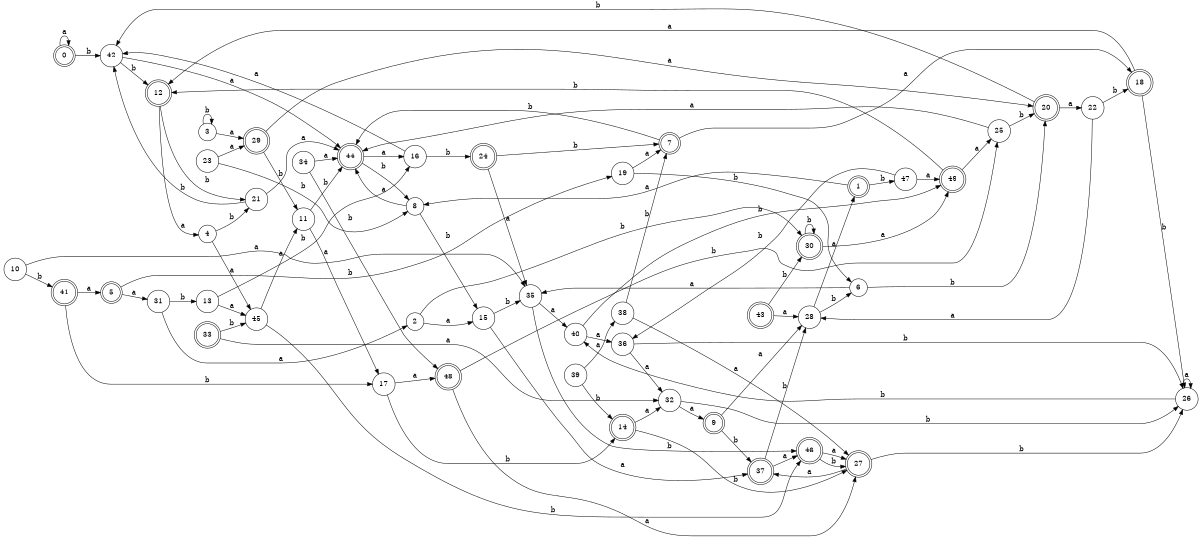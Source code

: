 digraph n40_4 {
__start0 [label="" shape="none"];

rankdir=LR;
size="8,5";

s0 [style="rounded,filled", color="black", fillcolor="white" shape="doublecircle", label="0"];
s1 [style="rounded,filled", color="black", fillcolor="white" shape="doublecircle", label="1"];
s2 [style="filled", color="black", fillcolor="white" shape="circle", label="2"];
s3 [style="filled", color="black", fillcolor="white" shape="circle", label="3"];
s4 [style="filled", color="black", fillcolor="white" shape="circle", label="4"];
s5 [style="rounded,filled", color="black", fillcolor="white" shape="doublecircle", label="5"];
s6 [style="filled", color="black", fillcolor="white" shape="circle", label="6"];
s7 [style="rounded,filled", color="black", fillcolor="white" shape="doublecircle", label="7"];
s8 [style="filled", color="black", fillcolor="white" shape="circle", label="8"];
s9 [style="rounded,filled", color="black", fillcolor="white" shape="doublecircle", label="9"];
s10 [style="filled", color="black", fillcolor="white" shape="circle", label="10"];
s11 [style="filled", color="black", fillcolor="white" shape="circle", label="11"];
s12 [style="rounded,filled", color="black", fillcolor="white" shape="doublecircle", label="12"];
s13 [style="filled", color="black", fillcolor="white" shape="circle", label="13"];
s14 [style="rounded,filled", color="black", fillcolor="white" shape="doublecircle", label="14"];
s15 [style="filled", color="black", fillcolor="white" shape="circle", label="15"];
s16 [style="filled", color="black", fillcolor="white" shape="circle", label="16"];
s17 [style="filled", color="black", fillcolor="white" shape="circle", label="17"];
s18 [style="rounded,filled", color="black", fillcolor="white" shape="doublecircle", label="18"];
s19 [style="filled", color="black", fillcolor="white" shape="circle", label="19"];
s20 [style="rounded,filled", color="black", fillcolor="white" shape="doublecircle", label="20"];
s21 [style="filled", color="black", fillcolor="white" shape="circle", label="21"];
s22 [style="filled", color="black", fillcolor="white" shape="circle", label="22"];
s23 [style="filled", color="black", fillcolor="white" shape="circle", label="23"];
s24 [style="rounded,filled", color="black", fillcolor="white" shape="doublecircle", label="24"];
s25 [style="filled", color="black", fillcolor="white" shape="circle", label="25"];
s26 [style="filled", color="black", fillcolor="white" shape="circle", label="26"];
s27 [style="rounded,filled", color="black", fillcolor="white" shape="doublecircle", label="27"];
s28 [style="filled", color="black", fillcolor="white" shape="circle", label="28"];
s29 [style="rounded,filled", color="black", fillcolor="white" shape="doublecircle", label="29"];
s30 [style="rounded,filled", color="black", fillcolor="white" shape="doublecircle", label="30"];
s31 [style="filled", color="black", fillcolor="white" shape="circle", label="31"];
s32 [style="filled", color="black", fillcolor="white" shape="circle", label="32"];
s33 [style="rounded,filled", color="black", fillcolor="white" shape="doublecircle", label="33"];
s34 [style="filled", color="black", fillcolor="white" shape="circle", label="34"];
s35 [style="filled", color="black", fillcolor="white" shape="circle", label="35"];
s36 [style="filled", color="black", fillcolor="white" shape="circle", label="36"];
s37 [style="rounded,filled", color="black", fillcolor="white" shape="doublecircle", label="37"];
s38 [style="filled", color="black", fillcolor="white" shape="circle", label="38"];
s39 [style="filled", color="black", fillcolor="white" shape="circle", label="39"];
s40 [style="filled", color="black", fillcolor="white" shape="circle", label="40"];
s41 [style="rounded,filled", color="black", fillcolor="white" shape="doublecircle", label="41"];
s42 [style="filled", color="black", fillcolor="white" shape="circle", label="42"];
s43 [style="rounded,filled", color="black", fillcolor="white" shape="doublecircle", label="43"];
s44 [style="rounded,filled", color="black", fillcolor="white" shape="doublecircle", label="44"];
s45 [style="filled", color="black", fillcolor="white" shape="circle", label="45"];
s46 [style="rounded,filled", color="black", fillcolor="white" shape="doublecircle", label="46"];
s47 [style="filled", color="black", fillcolor="white" shape="circle", label="47"];
s48 [style="rounded,filled", color="black", fillcolor="white" shape="doublecircle", label="48"];
s49 [style="rounded,filled", color="black", fillcolor="white" shape="doublecircle", label="49"];
s0 -> s0 [label="a"];
s0 -> s42 [label="b"];
s1 -> s8 [label="a"];
s1 -> s47 [label="b"];
s2 -> s15 [label="a"];
s2 -> s30 [label="b"];
s3 -> s29 [label="a"];
s3 -> s3 [label="b"];
s4 -> s45 [label="a"];
s4 -> s21 [label="b"];
s5 -> s31 [label="a"];
s5 -> s19 [label="b"];
s6 -> s35 [label="a"];
s6 -> s20 [label="b"];
s7 -> s18 [label="a"];
s7 -> s44 [label="b"];
s8 -> s44 [label="a"];
s8 -> s15 [label="b"];
s9 -> s28 [label="a"];
s9 -> s37 [label="b"];
s10 -> s35 [label="a"];
s10 -> s41 [label="b"];
s11 -> s17 [label="a"];
s11 -> s44 [label="b"];
s12 -> s4 [label="a"];
s12 -> s21 [label="b"];
s13 -> s45 [label="a"];
s13 -> s16 [label="b"];
s14 -> s32 [label="a"];
s14 -> s27 [label="b"];
s15 -> s37 [label="a"];
s15 -> s35 [label="b"];
s16 -> s42 [label="a"];
s16 -> s24 [label="b"];
s17 -> s48 [label="a"];
s17 -> s14 [label="b"];
s18 -> s12 [label="a"];
s18 -> s26 [label="b"];
s19 -> s7 [label="a"];
s19 -> s6 [label="b"];
s20 -> s22 [label="a"];
s20 -> s42 [label="b"];
s21 -> s44 [label="a"];
s21 -> s42 [label="b"];
s22 -> s28 [label="a"];
s22 -> s18 [label="b"];
s23 -> s29 [label="a"];
s23 -> s8 [label="b"];
s24 -> s35 [label="a"];
s24 -> s7 [label="b"];
s25 -> s44 [label="a"];
s25 -> s20 [label="b"];
s26 -> s26 [label="a"];
s26 -> s40 [label="b"];
s27 -> s37 [label="a"];
s27 -> s26 [label="b"];
s28 -> s1 [label="a"];
s28 -> s6 [label="b"];
s29 -> s20 [label="a"];
s29 -> s11 [label="b"];
s30 -> s49 [label="a"];
s30 -> s30 [label="b"];
s31 -> s2 [label="a"];
s31 -> s13 [label="b"];
s32 -> s9 [label="a"];
s32 -> s26 [label="b"];
s33 -> s32 [label="a"];
s33 -> s45 [label="b"];
s34 -> s44 [label="a"];
s34 -> s48 [label="b"];
s35 -> s40 [label="a"];
s35 -> s46 [label="b"];
s36 -> s32 [label="a"];
s36 -> s26 [label="b"];
s37 -> s46 [label="a"];
s37 -> s28 [label="b"];
s38 -> s27 [label="a"];
s38 -> s7 [label="b"];
s39 -> s38 [label="a"];
s39 -> s14 [label="b"];
s40 -> s36 [label="a"];
s40 -> s49 [label="b"];
s41 -> s5 [label="a"];
s41 -> s17 [label="b"];
s42 -> s44 [label="a"];
s42 -> s12 [label="b"];
s43 -> s28 [label="a"];
s43 -> s30 [label="b"];
s44 -> s16 [label="a"];
s44 -> s8 [label="b"];
s45 -> s11 [label="a"];
s45 -> s46 [label="b"];
s46 -> s27 [label="a"];
s46 -> s27 [label="b"];
s47 -> s49 [label="a"];
s47 -> s36 [label="b"];
s48 -> s27 [label="a"];
s48 -> s25 [label="b"];
s49 -> s25 [label="a"];
s49 -> s12 [label="b"];

}